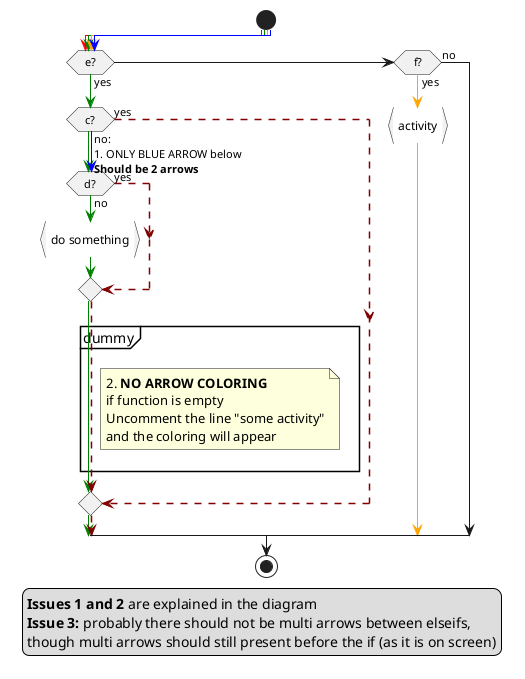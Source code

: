 {
  "sha1": "stqvgg0nyh4uf06ka9ujqs5s1v75kka",
  "insertion": {
    "when": "2024-06-04T17:28:45.452Z",
    "user": "plantuml@gmail.com"
  }
}
@startuml
!definelong someFunc
                partition dummy {
                note right
                    2. **NO ARROW COLORING**
                    if function is empty
                    Uncomment the line "some activity"
                    and the coloring will appear
                end note
'                    :some activity;
                }
            !enddefinelong

             skinparam colorArrowSeparationSpace 1

            start
             
            -[#red;#green;#orange;#blue]->
            if(e?)then(yes)
                -[#green]->
                if(c?)then(yes)
                    -[#maroon,dashed]->
                else(no:\n1. ONLY BLUE ARROW below\n**Should be 2 arrows**)
                    -[#green;#blue]->
                if(d?)then(yes)
                    -[#maroon,dashed]->
                else(no)
                    -[#green]->
                    :do something}                                        
                    -[#green]->
                endif
                -[#green;#maroon,dashed]->

                someFunc()

                -[#green;#maroon,dashed]->                
                endif
                -[#green;#maroon,dashed]->
            
            elseif(f?)then(yes)
                -[#orange]->
                :activity}
                -[#orange]->
            else(no)
            endif

        stop

    legend left
        **Issues 1 and 2** are explained in the diagram
        **Issue 3:** probably there should not be multi arrows between elseifs,
        though multi arrows should still present before the if (as it is on screen)
    endlegend
@enduml
